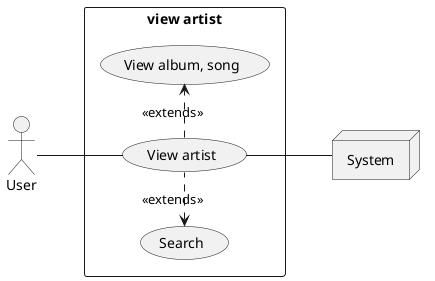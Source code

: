 @startuml uc_show_artist

actor User

left to right direction

rectangle "view artist"{
  usecase "View artist" as view_artist

  usecase "Search" as search
  usecase "View album, song" as view

  User -- view_artist
  view_artist .left.> search: <<extends>>
  view_artist .> view: <<extends>>
}

node System
view_artist -- System

@enduml